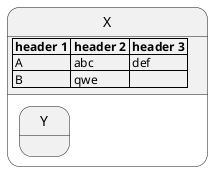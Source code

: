 {
  "sha1": "tt5xe173vprbgjs1j78leqqm6hmmyld",
  "insertion": {
    "when": "2024-06-04T17:28:46.710Z",
    "user": "plantuml@gmail.com"
  }
}
@startuml
state X {
  state Y
}
X: |= header 1 |= header 2 |= header 3 |
X: | A | abc | def |
X: | B | qwe | |
@enduml
